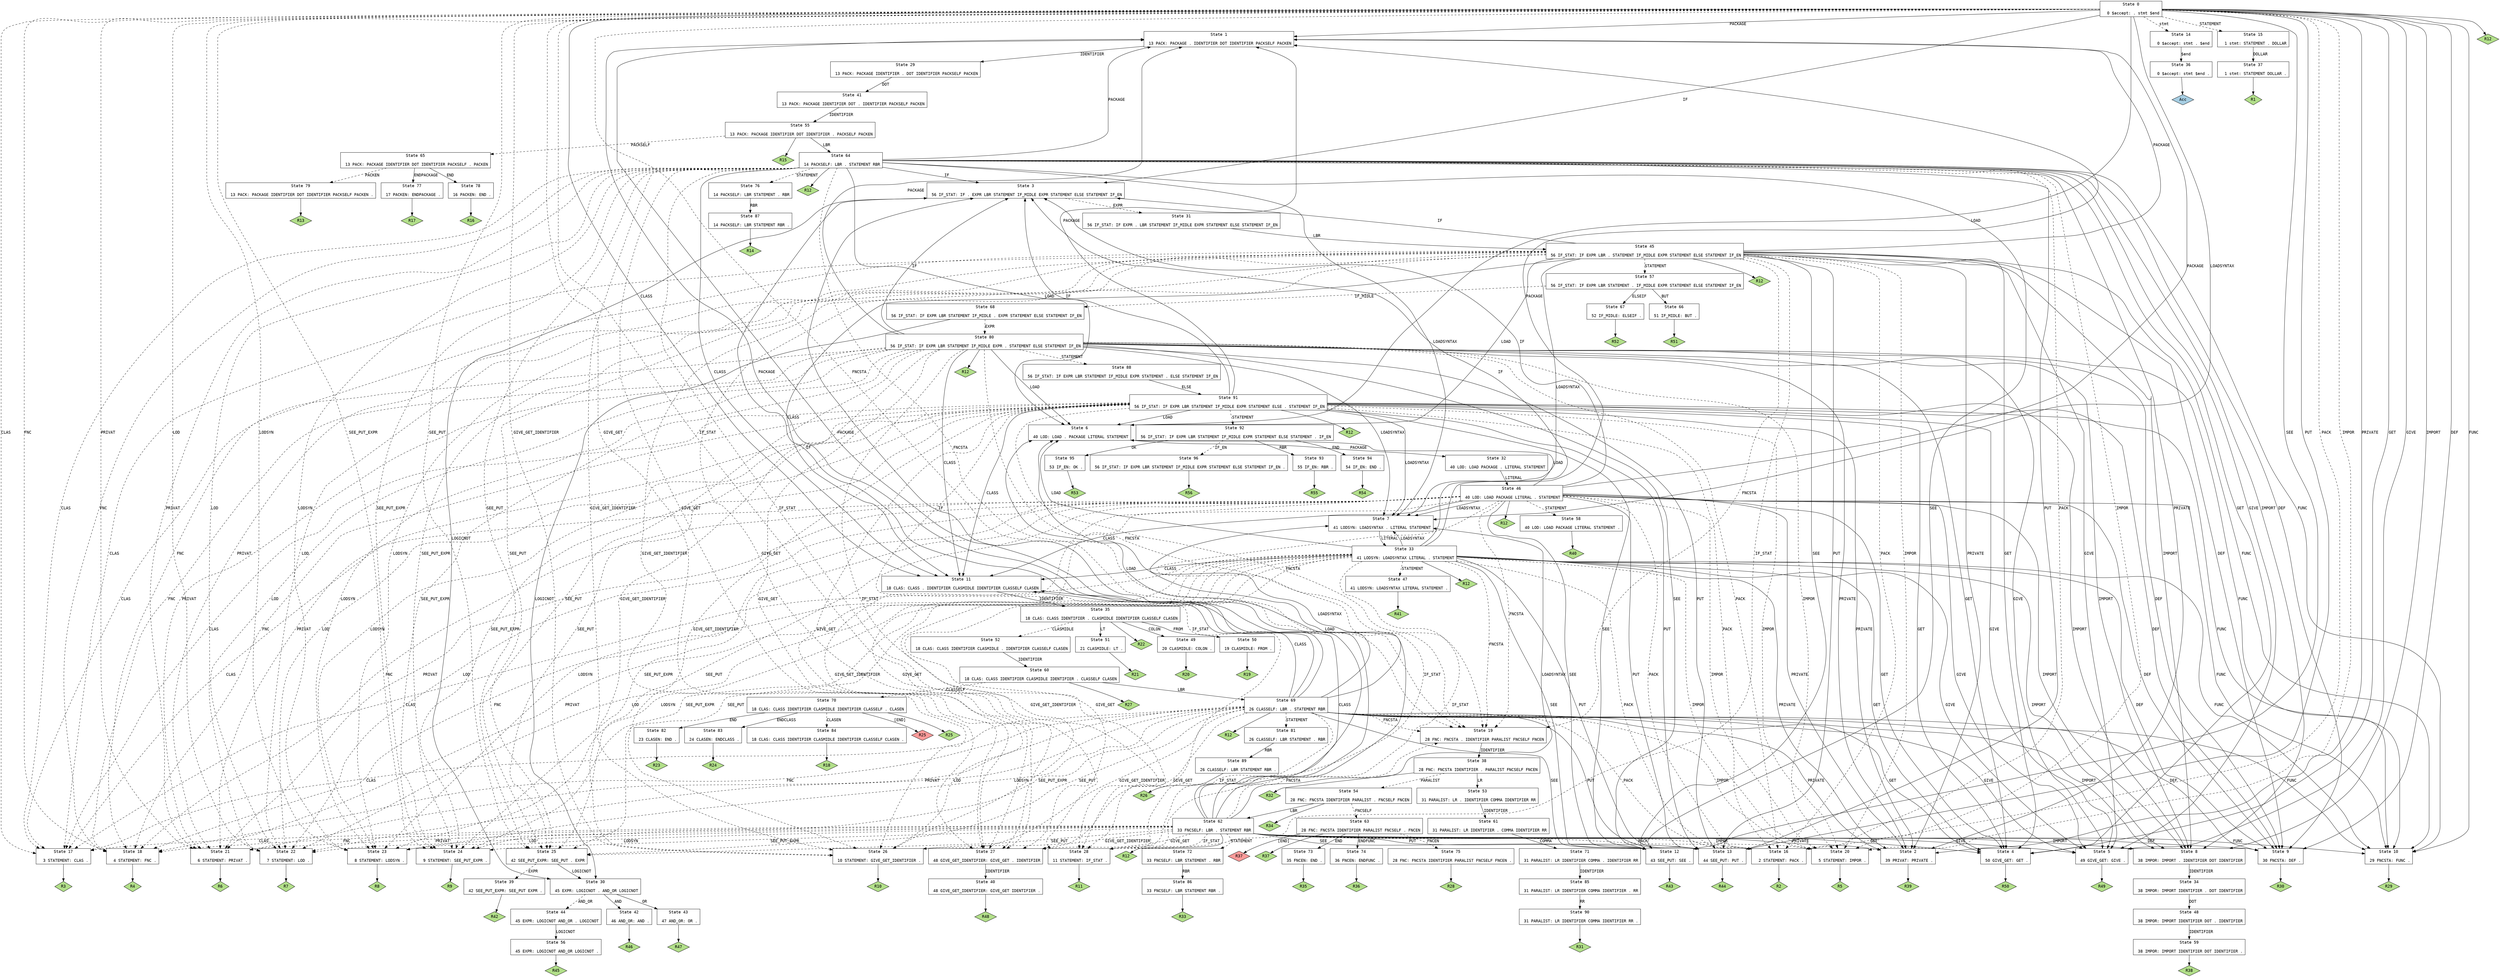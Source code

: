 // Generated by GNU Bison 3.0.4.
// Report bugs to <bug-bison@gnu.org>.
// Home page: <http://www.gnu.org/software/bison/>.

digraph "w7_1.y"
{
  node [fontname = courier, shape = box, colorscheme = paired6]
  edge [fontname = courier]

  0 [label="State 0\n\l  0 $accept: . stmt $end\l"]
  0 -> 1 [style=solid label="PACKAGE"]
  0 -> 2 [style=solid label="PRIVATE"]
  0 -> 3 [style=solid label="IF"]
  0 -> 4 [style=solid label="GET"]
  0 -> 5 [style=solid label="GIVE"]
  0 -> 6 [style=solid label="LOAD"]
  0 -> 7 [style=solid label="LOADSYNTAX"]
  0 -> 8 [style=solid label="IMPORT"]
  0 -> 9 [style=solid label="DEF"]
  0 -> 10 [style=solid label="FUNC"]
  0 -> 11 [style=solid label="CLASS"]
  0 -> 12 [style=solid label="SEE"]
  0 -> 13 [style=solid label="PUT"]
  0 -> 14 [style=dashed label="stmt"]
  0 -> 15 [style=dashed label="STATEMENT"]
  0 -> 16 [style=dashed label="PACK"]
  0 -> 17 [style=dashed label="CLAS"]
  0 -> 18 [style=dashed label="FNC"]
  0 -> 19 [style=dashed label="FNCSTA"]
  0 -> 20 [style=dashed label="IMPOR"]
  0 -> 21 [style=dashed label="PRIVAT"]
  0 -> 22 [style=dashed label="LOD"]
  0 -> 23 [style=dashed label="LODSYN"]
  0 -> 24 [style=dashed label="SEE_PUT_EXPR"]
  0 -> 25 [style=dashed label="SEE_PUT"]
  0 -> 26 [style=dashed label="GIVE_GET_IDENTIFIER"]
  0 -> 27 [style=dashed label="GIVE_GET"]
  0 -> 28 [style=dashed label="IF_STAT"]
  0 -> "0R12" [style=solid]
 "0R12" [label="R12", fillcolor=3, shape=diamond, style=filled]
  1 [label="State 1\n\l 13 PACK: PACKAGE . IDENTIFIER DOT IDENTIFIER PACKSELF PACKEN\l"]
  1 -> 29 [style=solid label="IDENTIFIER"]
  2 [label="State 2\n\l 39 PRIVAT: PRIVATE .\l"]
  2 -> "2R39" [style=solid]
 "2R39" [label="R39", fillcolor=3, shape=diamond, style=filled]
  3 [label="State 3\n\l 56 IF_STAT: IF . EXPR LBR STATEMENT IF_MIDLE EXPR STATEMENT ELSE STATEMENT IF_EN\l"]
  3 -> 30 [style=solid label="LOGICNOT"]
  3 -> 31 [style=dashed label="EXPR"]
  4 [label="State 4\n\l 50 GIVE_GET: GET .\l"]
  4 -> "4R50" [style=solid]
 "4R50" [label="R50", fillcolor=3, shape=diamond, style=filled]
  5 [label="State 5\n\l 49 GIVE_GET: GIVE .\l"]
  5 -> "5R49" [style=solid]
 "5R49" [label="R49", fillcolor=3, shape=diamond, style=filled]
  6 [label="State 6\n\l 40 LOD: LOAD . PACKAGE LITERAL STATEMENT\l"]
  6 -> 32 [style=solid label="PACKAGE"]
  7 [label="State 7\n\l 41 LODSYN: LOADSYNTAX . LITERAL STATEMENT\l"]
  7 -> 33 [style=solid label="LITERAL"]
  8 [label="State 8\n\l 38 IMPOR: IMPORT . IDENTIFIER DOT IDENTIFIER\l"]
  8 -> 34 [style=solid label="IDENTIFIER"]
  9 [label="State 9\n\l 30 FNCSTA: DEF .\l"]
  9 -> "9R30" [style=solid]
 "9R30" [label="R30", fillcolor=3, shape=diamond, style=filled]
  10 [label="State 10\n\l 29 FNCSTA: FUNC .\l"]
  10 -> "10R29" [style=solid]
 "10R29" [label="R29", fillcolor=3, shape=diamond, style=filled]
  11 [label="State 11\n\l 18 CLAS: CLASS . IDENTIFIER CLASMIDLE IDENTIFIER CLASSELF CLASEN\l"]
  11 -> 35 [style=solid label="IDENTIFIER"]
  12 [label="State 12\n\l 43 SEE_PUT: SEE .\l"]
  12 -> "12R43" [style=solid]
 "12R43" [label="R43", fillcolor=3, shape=diamond, style=filled]
  13 [label="State 13\n\l 44 SEE_PUT: PUT .\l"]
  13 -> "13R44" [style=solid]
 "13R44" [label="R44", fillcolor=3, shape=diamond, style=filled]
  14 [label="State 14\n\l  0 $accept: stmt . $end\l"]
  14 -> 36 [style=solid label="$end"]
  15 [label="State 15\n\l  1 stmt: STATEMENT . DOLLAR\l"]
  15 -> 37 [style=solid label="DOLLAR"]
  16 [label="State 16\n\l  2 STATEMENT: PACK .\l"]
  16 -> "16R2" [style=solid]
 "16R2" [label="R2", fillcolor=3, shape=diamond, style=filled]
  17 [label="State 17\n\l  3 STATEMENT: CLAS .\l"]
  17 -> "17R3" [style=solid]
 "17R3" [label="R3", fillcolor=3, shape=diamond, style=filled]
  18 [label="State 18\n\l  4 STATEMENT: FNC .\l"]
  18 -> "18R4" [style=solid]
 "18R4" [label="R4", fillcolor=3, shape=diamond, style=filled]
  19 [label="State 19\n\l 28 FNC: FNCSTA . IDENTIFIER PARALIST FNCSELF FNCEN\l"]
  19 -> 38 [style=solid label="IDENTIFIER"]
  20 [label="State 20\n\l  5 STATEMENT: IMPOR .\l"]
  20 -> "20R5" [style=solid]
 "20R5" [label="R5", fillcolor=3, shape=diamond, style=filled]
  21 [label="State 21\n\l  6 STATEMENT: PRIVAT .\l"]
  21 -> "21R6" [style=solid]
 "21R6" [label="R6", fillcolor=3, shape=diamond, style=filled]
  22 [label="State 22\n\l  7 STATEMENT: LOD .\l"]
  22 -> "22R7" [style=solid]
 "22R7" [label="R7", fillcolor=3, shape=diamond, style=filled]
  23 [label="State 23\n\l  8 STATEMENT: LODSYN .\l"]
  23 -> "23R8" [style=solid]
 "23R8" [label="R8", fillcolor=3, shape=diamond, style=filled]
  24 [label="State 24\n\l  9 STATEMENT: SEE_PUT_EXPR .\l"]
  24 -> "24R9" [style=solid]
 "24R9" [label="R9", fillcolor=3, shape=diamond, style=filled]
  25 [label="State 25\n\l 42 SEE_PUT_EXPR: SEE_PUT . EXPR\l"]
  25 -> 30 [style=solid label="LOGICNOT"]
  25 -> 39 [style=dashed label="EXPR"]
  26 [label="State 26\n\l 10 STATEMENT: GIVE_GET_IDENTIFIER .\l"]
  26 -> "26R10" [style=solid]
 "26R10" [label="R10", fillcolor=3, shape=diamond, style=filled]
  27 [label="State 27\n\l 48 GIVE_GET_IDENTIFIER: GIVE_GET . IDENTIFIER\l"]
  27 -> 40 [style=solid label="IDENTIFIER"]
  28 [label="State 28\n\l 11 STATEMENT: IF_STAT .\l"]
  28 -> "28R11" [style=solid]
 "28R11" [label="R11", fillcolor=3, shape=diamond, style=filled]
  29 [label="State 29\n\l 13 PACK: PACKAGE IDENTIFIER . DOT IDENTIFIER PACKSELF PACKEN\l"]
  29 -> 41 [style=solid label="DOT"]
  30 [label="State 30\n\l 45 EXPR: LOGICNOT . AND_OR LOGICNOT\l"]
  30 -> 42 [style=solid label="AND"]
  30 -> 43 [style=solid label="OR"]
  30 -> 44 [style=dashed label="AND_OR"]
  31 [label="State 31\n\l 56 IF_STAT: IF EXPR . LBR STATEMENT IF_MIDLE EXPR STATEMENT ELSE STATEMENT IF_EN\l"]
  31 -> 45 [style=solid label="LBR"]
  32 [label="State 32\n\l 40 LOD: LOAD PACKAGE . LITERAL STATEMENT\l"]
  32 -> 46 [style=solid label="LITERAL"]
  33 [label="State 33\n\l 41 LODSYN: LOADSYNTAX LITERAL . STATEMENT\l"]
  33 -> 1 [style=solid label="PACKAGE"]
  33 -> 2 [style=solid label="PRIVATE"]
  33 -> 3 [style=solid label="IF"]
  33 -> 4 [style=solid label="GET"]
  33 -> 5 [style=solid label="GIVE"]
  33 -> 6 [style=solid label="LOAD"]
  33 -> 7 [style=solid label="LOADSYNTAX"]
  33 -> 8 [style=solid label="IMPORT"]
  33 -> 9 [style=solid label="DEF"]
  33 -> 10 [style=solid label="FUNC"]
  33 -> 11 [style=solid label="CLASS"]
  33 -> 12 [style=solid label="SEE"]
  33 -> 13 [style=solid label="PUT"]
  33 -> 47 [style=dashed label="STATEMENT"]
  33 -> 16 [style=dashed label="PACK"]
  33 -> 17 [style=dashed label="CLAS"]
  33 -> 18 [style=dashed label="FNC"]
  33 -> 19 [style=dashed label="FNCSTA"]
  33 -> 20 [style=dashed label="IMPOR"]
  33 -> 21 [style=dashed label="PRIVAT"]
  33 -> 22 [style=dashed label="LOD"]
  33 -> 23 [style=dashed label="LODSYN"]
  33 -> 24 [style=dashed label="SEE_PUT_EXPR"]
  33 -> 25 [style=dashed label="SEE_PUT"]
  33 -> 26 [style=dashed label="GIVE_GET_IDENTIFIER"]
  33 -> 27 [style=dashed label="GIVE_GET"]
  33 -> 28 [style=dashed label="IF_STAT"]
  33 -> "33R12" [style=solid]
 "33R12" [label="R12", fillcolor=3, shape=diamond, style=filled]
  34 [label="State 34\n\l 38 IMPOR: IMPORT IDENTIFIER . DOT IDENTIFIER\l"]
  34 -> 48 [style=solid label="DOT"]
  35 [label="State 35\n\l 18 CLAS: CLASS IDENTIFIER . CLASMIDLE IDENTIFIER CLASSELF CLASEN\l"]
  35 -> 49 [style=solid label="COLON"]
  35 -> 50 [style=solid label="FROM"]
  35 -> 51 [style=solid label="LT"]
  35 -> 52 [style=dashed label="CLASMIDLE"]
  35 -> "35R22" [style=solid]
 "35R22" [label="R22", fillcolor=3, shape=diamond, style=filled]
  36 [label="State 36\n\l  0 $accept: stmt $end .\l"]
  36 -> "36R0" [style=solid]
 "36R0" [label="Acc", fillcolor=1, shape=diamond, style=filled]
  37 [label="State 37\n\l  1 stmt: STATEMENT DOLLAR .\l"]
  37 -> "37R1" [style=solid]
 "37R1" [label="R1", fillcolor=3, shape=diamond, style=filled]
  38 [label="State 38\n\l 28 FNC: FNCSTA IDENTIFIER . PARALIST FNCSELF FNCEN\l"]
  38 -> 53 [style=solid label="LR"]
  38 -> 54 [style=dashed label="PARALIST"]
  38 -> "38R32" [style=solid]
 "38R32" [label="R32", fillcolor=3, shape=diamond, style=filled]
  39 [label="State 39\n\l 42 SEE_PUT_EXPR: SEE_PUT EXPR .\l"]
  39 -> "39R42" [style=solid]
 "39R42" [label="R42", fillcolor=3, shape=diamond, style=filled]
  40 [label="State 40\n\l 48 GIVE_GET_IDENTIFIER: GIVE_GET IDENTIFIER .\l"]
  40 -> "40R48" [style=solid]
 "40R48" [label="R48", fillcolor=3, shape=diamond, style=filled]
  41 [label="State 41\n\l 13 PACK: PACKAGE IDENTIFIER DOT . IDENTIFIER PACKSELF PACKEN\l"]
  41 -> 55 [style=solid label="IDENTIFIER"]
  42 [label="State 42\n\l 46 AND_OR: AND .\l"]
  42 -> "42R46" [style=solid]
 "42R46" [label="R46", fillcolor=3, shape=diamond, style=filled]
  43 [label="State 43\n\l 47 AND_OR: OR .\l"]
  43 -> "43R47" [style=solid]
 "43R47" [label="R47", fillcolor=3, shape=diamond, style=filled]
  44 [label="State 44\n\l 45 EXPR: LOGICNOT AND_OR . LOGICNOT\l"]
  44 -> 56 [style=solid label="LOGICNOT"]
  45 [label="State 45\n\l 56 IF_STAT: IF EXPR LBR . STATEMENT IF_MIDLE EXPR STATEMENT ELSE STATEMENT IF_EN\l"]
  45 -> 1 [style=solid label="PACKAGE"]
  45 -> 2 [style=solid label="PRIVATE"]
  45 -> 3 [style=solid label="IF"]
  45 -> 4 [style=solid label="GET"]
  45 -> 5 [style=solid label="GIVE"]
  45 -> 6 [style=solid label="LOAD"]
  45 -> 7 [style=solid label="LOADSYNTAX"]
  45 -> 8 [style=solid label="IMPORT"]
  45 -> 9 [style=solid label="DEF"]
  45 -> 10 [style=solid label="FUNC"]
  45 -> 11 [style=solid label="CLASS"]
  45 -> 12 [style=solid label="SEE"]
  45 -> 13 [style=solid label="PUT"]
  45 -> 57 [style=dashed label="STATEMENT"]
  45 -> 16 [style=dashed label="PACK"]
  45 -> 17 [style=dashed label="CLAS"]
  45 -> 18 [style=dashed label="FNC"]
  45 -> 19 [style=dashed label="FNCSTA"]
  45 -> 20 [style=dashed label="IMPOR"]
  45 -> 21 [style=dashed label="PRIVAT"]
  45 -> 22 [style=dashed label="LOD"]
  45 -> 23 [style=dashed label="LODSYN"]
  45 -> 24 [style=dashed label="SEE_PUT_EXPR"]
  45 -> 25 [style=dashed label="SEE_PUT"]
  45 -> 26 [style=dashed label="GIVE_GET_IDENTIFIER"]
  45 -> 27 [style=dashed label="GIVE_GET"]
  45 -> 28 [style=dashed label="IF_STAT"]
  45 -> "45R12" [style=solid]
 "45R12" [label="R12", fillcolor=3, shape=diamond, style=filled]
  46 [label="State 46\n\l 40 LOD: LOAD PACKAGE LITERAL . STATEMENT\l"]
  46 -> 1 [style=solid label="PACKAGE"]
  46 -> 2 [style=solid label="PRIVATE"]
  46 -> 3 [style=solid label="IF"]
  46 -> 4 [style=solid label="GET"]
  46 -> 5 [style=solid label="GIVE"]
  46 -> 6 [style=solid label="LOAD"]
  46 -> 7 [style=solid label="LOADSYNTAX"]
  46 -> 8 [style=solid label="IMPORT"]
  46 -> 9 [style=solid label="DEF"]
  46 -> 10 [style=solid label="FUNC"]
  46 -> 11 [style=solid label="CLASS"]
  46 -> 12 [style=solid label="SEE"]
  46 -> 13 [style=solid label="PUT"]
  46 -> 58 [style=dashed label="STATEMENT"]
  46 -> 16 [style=dashed label="PACK"]
  46 -> 17 [style=dashed label="CLAS"]
  46 -> 18 [style=dashed label="FNC"]
  46 -> 19 [style=dashed label="FNCSTA"]
  46 -> 20 [style=dashed label="IMPOR"]
  46 -> 21 [style=dashed label="PRIVAT"]
  46 -> 22 [style=dashed label="LOD"]
  46 -> 23 [style=dashed label="LODSYN"]
  46 -> 24 [style=dashed label="SEE_PUT_EXPR"]
  46 -> 25 [style=dashed label="SEE_PUT"]
  46 -> 26 [style=dashed label="GIVE_GET_IDENTIFIER"]
  46 -> 27 [style=dashed label="GIVE_GET"]
  46 -> 28 [style=dashed label="IF_STAT"]
  46 -> "46R12" [style=solid]
 "46R12" [label="R12", fillcolor=3, shape=diamond, style=filled]
  47 [label="State 47\n\l 41 LODSYN: LOADSYNTAX LITERAL STATEMENT .\l"]
  47 -> "47R41" [style=solid]
 "47R41" [label="R41", fillcolor=3, shape=diamond, style=filled]
  48 [label="State 48\n\l 38 IMPOR: IMPORT IDENTIFIER DOT . IDENTIFIER\l"]
  48 -> 59 [style=solid label="IDENTIFIER"]
  49 [label="State 49\n\l 20 CLASMIDLE: COLON .\l"]
  49 -> "49R20" [style=solid]
 "49R20" [label="R20", fillcolor=3, shape=diamond, style=filled]
  50 [label="State 50\n\l 19 CLASMIDLE: FROM .\l"]
  50 -> "50R19" [style=solid]
 "50R19" [label="R19", fillcolor=3, shape=diamond, style=filled]
  51 [label="State 51\n\l 21 CLASMIDLE: LT .\l"]
  51 -> "51R21" [style=solid]
 "51R21" [label="R21", fillcolor=3, shape=diamond, style=filled]
  52 [label="State 52\n\l 18 CLAS: CLASS IDENTIFIER CLASMIDLE . IDENTIFIER CLASSELF CLASEN\l"]
  52 -> 60 [style=solid label="IDENTIFIER"]
  53 [label="State 53\n\l 31 PARALIST: LR . IDENTIFIER COMMA IDENTIFIER RR\l"]
  53 -> 61 [style=solid label="IDENTIFIER"]
  54 [label="State 54\n\l 28 FNC: FNCSTA IDENTIFIER PARALIST . FNCSELF FNCEN\l"]
  54 -> 62 [style=solid label="LBR"]
  54 -> 63 [style=dashed label="FNCSELF"]
  54 -> "54R34" [style=solid]
 "54R34" [label="R34", fillcolor=3, shape=diamond, style=filled]
  55 [label="State 55\n\l 13 PACK: PACKAGE IDENTIFIER DOT IDENTIFIER . PACKSELF PACKEN\l"]
  55 -> 64 [style=solid label="LBR"]
  55 -> 65 [style=dashed label="PACKSELF"]
  55 -> "55R15" [style=solid]
 "55R15" [label="R15", fillcolor=3, shape=diamond, style=filled]
  56 [label="State 56\n\l 45 EXPR: LOGICNOT AND_OR LOGICNOT .\l"]
  56 -> "56R45" [style=solid]
 "56R45" [label="R45", fillcolor=3, shape=diamond, style=filled]
  57 [label="State 57\n\l 56 IF_STAT: IF EXPR LBR STATEMENT . IF_MIDLE EXPR STATEMENT ELSE STATEMENT IF_EN\l"]
  57 -> 66 [style=solid label="BUT"]
  57 -> 67 [style=solid label="ELSEIF"]
  57 -> 68 [style=dashed label="IF_MIDLE"]
  58 [label="State 58\n\l 40 LOD: LOAD PACKAGE LITERAL STATEMENT .\l"]
  58 -> "58R40" [style=solid]
 "58R40" [label="R40", fillcolor=3, shape=diamond, style=filled]
  59 [label="State 59\n\l 38 IMPOR: IMPORT IDENTIFIER DOT IDENTIFIER .\l"]
  59 -> "59R38" [style=solid]
 "59R38" [label="R38", fillcolor=3, shape=diamond, style=filled]
  60 [label="State 60\n\l 18 CLAS: CLASS IDENTIFIER CLASMIDLE IDENTIFIER . CLASSELF CLASEN\l"]
  60 -> 69 [style=solid label="LBR"]
  60 -> 70 [style=dashed label="CLASSELF"]
  60 -> "60R27" [style=solid]
 "60R27" [label="R27", fillcolor=3, shape=diamond, style=filled]
  61 [label="State 61\n\l 31 PARALIST: LR IDENTIFIER . COMMA IDENTIFIER RR\l"]
  61 -> 71 [style=solid label="COMMA"]
  62 [label="State 62\n\l 33 FNCSELF: LBR . STATEMENT RBR\l"]
  62 -> 1 [style=solid label="PACKAGE"]
  62 -> 2 [style=solid label="PRIVATE"]
  62 -> 3 [style=solid label="IF"]
  62 -> 4 [style=solid label="GET"]
  62 -> 5 [style=solid label="GIVE"]
  62 -> 6 [style=solid label="LOAD"]
  62 -> 7 [style=solid label="LOADSYNTAX"]
  62 -> 8 [style=solid label="IMPORT"]
  62 -> 9 [style=solid label="DEF"]
  62 -> 10 [style=solid label="FUNC"]
  62 -> 11 [style=solid label="CLASS"]
  62 -> 12 [style=solid label="SEE"]
  62 -> 13 [style=solid label="PUT"]
  62 -> 72 [style=dashed label="STATEMENT"]
  62 -> 16 [style=dashed label="PACK"]
  62 -> 17 [style=dashed label="CLAS"]
  62 -> 18 [style=dashed label="FNC"]
  62 -> 19 [style=dashed label="FNCSTA"]
  62 -> 20 [style=dashed label="IMPOR"]
  62 -> 21 [style=dashed label="PRIVAT"]
  62 -> 22 [style=dashed label="LOD"]
  62 -> 23 [style=dashed label="LODSYN"]
  62 -> 24 [style=dashed label="SEE_PUT_EXPR"]
  62 -> 25 [style=dashed label="SEE_PUT"]
  62 -> 26 [style=dashed label="GIVE_GET_IDENTIFIER"]
  62 -> 27 [style=dashed label="GIVE_GET"]
  62 -> 28 [style=dashed label="IF_STAT"]
  62 -> "62R12" [style=solid]
 "62R12" [label="R12", fillcolor=3, shape=diamond, style=filled]
  63 [label="State 63\n\l 28 FNC: FNCSTA IDENTIFIER PARALIST FNCSELF . FNCEN\l"]
  63 -> 73 [style=solid label="END"]
  63 -> 74 [style=solid label="ENDFUNC"]
  63 -> 75 [style=dashed label="FNCEN"]
  63 -> "63R37d" [label="[END]", style=solid]
 "63R37d" [label="R37", fillcolor=5, shape=diamond, style=filled]
  63 -> "63R37" [style=solid]
 "63R37" [label="R37", fillcolor=3, shape=diamond, style=filled]
  64 [label="State 64\n\l 14 PACKSELF: LBR . STATEMENT RBR\l"]
  64 -> 1 [style=solid label="PACKAGE"]
  64 -> 2 [style=solid label="PRIVATE"]
  64 -> 3 [style=solid label="IF"]
  64 -> 4 [style=solid label="GET"]
  64 -> 5 [style=solid label="GIVE"]
  64 -> 6 [style=solid label="LOAD"]
  64 -> 7 [style=solid label="LOADSYNTAX"]
  64 -> 8 [style=solid label="IMPORT"]
  64 -> 9 [style=solid label="DEF"]
  64 -> 10 [style=solid label="FUNC"]
  64 -> 11 [style=solid label="CLASS"]
  64 -> 12 [style=solid label="SEE"]
  64 -> 13 [style=solid label="PUT"]
  64 -> 76 [style=dashed label="STATEMENT"]
  64 -> 16 [style=dashed label="PACK"]
  64 -> 17 [style=dashed label="CLAS"]
  64 -> 18 [style=dashed label="FNC"]
  64 -> 19 [style=dashed label="FNCSTA"]
  64 -> 20 [style=dashed label="IMPOR"]
  64 -> 21 [style=dashed label="PRIVAT"]
  64 -> 22 [style=dashed label="LOD"]
  64 -> 23 [style=dashed label="LODSYN"]
  64 -> 24 [style=dashed label="SEE_PUT_EXPR"]
  64 -> 25 [style=dashed label="SEE_PUT"]
  64 -> 26 [style=dashed label="GIVE_GET_IDENTIFIER"]
  64 -> 27 [style=dashed label="GIVE_GET"]
  64 -> 28 [style=dashed label="IF_STAT"]
  64 -> "64R12" [style=solid]
 "64R12" [label="R12", fillcolor=3, shape=diamond, style=filled]
  65 [label="State 65\n\l 13 PACK: PACKAGE IDENTIFIER DOT IDENTIFIER PACKSELF . PACKEN\l"]
  65 -> 77 [style=solid label="ENDPACKAGE"]
  65 -> 78 [style=solid label="END"]
  65 -> 79 [style=dashed label="PACKEN"]
  66 [label="State 66\n\l 51 IF_MIDLE: BUT .\l"]
  66 -> "66R51" [style=solid]
 "66R51" [label="R51", fillcolor=3, shape=diamond, style=filled]
  67 [label="State 67\n\l 52 IF_MIDLE: ELSEIF .\l"]
  67 -> "67R52" [style=solid]
 "67R52" [label="R52", fillcolor=3, shape=diamond, style=filled]
  68 [label="State 68\n\l 56 IF_STAT: IF EXPR LBR STATEMENT IF_MIDLE . EXPR STATEMENT ELSE STATEMENT IF_EN\l"]
  68 -> 30 [style=solid label="LOGICNOT"]
  68 -> 80 [style=dashed label="EXPR"]
  69 [label="State 69\n\l 26 CLASSELF: LBR . STATEMENT RBR\l"]
  69 -> 1 [style=solid label="PACKAGE"]
  69 -> 2 [style=solid label="PRIVATE"]
  69 -> 3 [style=solid label="IF"]
  69 -> 4 [style=solid label="GET"]
  69 -> 5 [style=solid label="GIVE"]
  69 -> 6 [style=solid label="LOAD"]
  69 -> 7 [style=solid label="LOADSYNTAX"]
  69 -> 8 [style=solid label="IMPORT"]
  69 -> 9 [style=solid label="DEF"]
  69 -> 10 [style=solid label="FUNC"]
  69 -> 11 [style=solid label="CLASS"]
  69 -> 12 [style=solid label="SEE"]
  69 -> 13 [style=solid label="PUT"]
  69 -> 81 [style=dashed label="STATEMENT"]
  69 -> 16 [style=dashed label="PACK"]
  69 -> 17 [style=dashed label="CLAS"]
  69 -> 18 [style=dashed label="FNC"]
  69 -> 19 [style=dashed label="FNCSTA"]
  69 -> 20 [style=dashed label="IMPOR"]
  69 -> 21 [style=dashed label="PRIVAT"]
  69 -> 22 [style=dashed label="LOD"]
  69 -> 23 [style=dashed label="LODSYN"]
  69 -> 24 [style=dashed label="SEE_PUT_EXPR"]
  69 -> 25 [style=dashed label="SEE_PUT"]
  69 -> 26 [style=dashed label="GIVE_GET_IDENTIFIER"]
  69 -> 27 [style=dashed label="GIVE_GET"]
  69 -> 28 [style=dashed label="IF_STAT"]
  69 -> "69R12" [style=solid]
 "69R12" [label="R12", fillcolor=3, shape=diamond, style=filled]
  70 [label="State 70\n\l 18 CLAS: CLASS IDENTIFIER CLASMIDLE IDENTIFIER CLASSELF . CLASEN\l"]
  70 -> 82 [style=solid label="END"]
  70 -> 83 [style=solid label="ENDCLASS"]
  70 -> 84 [style=dashed label="CLASEN"]
  70 -> "70R25d" [label="[END]", style=solid]
 "70R25d" [label="R25", fillcolor=5, shape=diamond, style=filled]
  70 -> "70R25" [style=solid]
 "70R25" [label="R25", fillcolor=3, shape=diamond, style=filled]
  71 [label="State 71\n\l 31 PARALIST: LR IDENTIFIER COMMA . IDENTIFIER RR\l"]
  71 -> 85 [style=solid label="IDENTIFIER"]
  72 [label="State 72\n\l 33 FNCSELF: LBR STATEMENT . RBR\l"]
  72 -> 86 [style=solid label="RBR"]
  73 [label="State 73\n\l 35 FNCEN: END .\l"]
  73 -> "73R35" [style=solid]
 "73R35" [label="R35", fillcolor=3, shape=diamond, style=filled]
  74 [label="State 74\n\l 36 FNCEN: ENDFUNC .\l"]
  74 -> "74R36" [style=solid]
 "74R36" [label="R36", fillcolor=3, shape=diamond, style=filled]
  75 [label="State 75\n\l 28 FNC: FNCSTA IDENTIFIER PARALIST FNCSELF FNCEN .\l"]
  75 -> "75R28" [style=solid]
 "75R28" [label="R28", fillcolor=3, shape=diamond, style=filled]
  76 [label="State 76\n\l 14 PACKSELF: LBR STATEMENT . RBR\l"]
  76 -> 87 [style=solid label="RBR"]
  77 [label="State 77\n\l 17 PACKEN: ENDPACKAGE .\l"]
  77 -> "77R17" [style=solid]
 "77R17" [label="R17", fillcolor=3, shape=diamond, style=filled]
  78 [label="State 78\n\l 16 PACKEN: END .\l"]
  78 -> "78R16" [style=solid]
 "78R16" [label="R16", fillcolor=3, shape=diamond, style=filled]
  79 [label="State 79\n\l 13 PACK: PACKAGE IDENTIFIER DOT IDENTIFIER PACKSELF PACKEN .\l"]
  79 -> "79R13" [style=solid]
 "79R13" [label="R13", fillcolor=3, shape=diamond, style=filled]
  80 [label="State 80\n\l 56 IF_STAT: IF EXPR LBR STATEMENT IF_MIDLE EXPR . STATEMENT ELSE STATEMENT IF_EN\l"]
  80 -> 1 [style=solid label="PACKAGE"]
  80 -> 2 [style=solid label="PRIVATE"]
  80 -> 3 [style=solid label="IF"]
  80 -> 4 [style=solid label="GET"]
  80 -> 5 [style=solid label="GIVE"]
  80 -> 6 [style=solid label="LOAD"]
  80 -> 7 [style=solid label="LOADSYNTAX"]
  80 -> 8 [style=solid label="IMPORT"]
  80 -> 9 [style=solid label="DEF"]
  80 -> 10 [style=solid label="FUNC"]
  80 -> 11 [style=solid label="CLASS"]
  80 -> 12 [style=solid label="SEE"]
  80 -> 13 [style=solid label="PUT"]
  80 -> 88 [style=dashed label="STATEMENT"]
  80 -> 16 [style=dashed label="PACK"]
  80 -> 17 [style=dashed label="CLAS"]
  80 -> 18 [style=dashed label="FNC"]
  80 -> 19 [style=dashed label="FNCSTA"]
  80 -> 20 [style=dashed label="IMPOR"]
  80 -> 21 [style=dashed label="PRIVAT"]
  80 -> 22 [style=dashed label="LOD"]
  80 -> 23 [style=dashed label="LODSYN"]
  80 -> 24 [style=dashed label="SEE_PUT_EXPR"]
  80 -> 25 [style=dashed label="SEE_PUT"]
  80 -> 26 [style=dashed label="GIVE_GET_IDENTIFIER"]
  80 -> 27 [style=dashed label="GIVE_GET"]
  80 -> 28 [style=dashed label="IF_STAT"]
  80 -> "80R12" [style=solid]
 "80R12" [label="R12", fillcolor=3, shape=diamond, style=filled]
  81 [label="State 81\n\l 26 CLASSELF: LBR STATEMENT . RBR\l"]
  81 -> 89 [style=solid label="RBR"]
  82 [label="State 82\n\l 23 CLASEN: END .\l"]
  82 -> "82R23" [style=solid]
 "82R23" [label="R23", fillcolor=3, shape=diamond, style=filled]
  83 [label="State 83\n\l 24 CLASEN: ENDCLASS .\l"]
  83 -> "83R24" [style=solid]
 "83R24" [label="R24", fillcolor=3, shape=diamond, style=filled]
  84 [label="State 84\n\l 18 CLAS: CLASS IDENTIFIER CLASMIDLE IDENTIFIER CLASSELF CLASEN .\l"]
  84 -> "84R18" [style=solid]
 "84R18" [label="R18", fillcolor=3, shape=diamond, style=filled]
  85 [label="State 85\n\l 31 PARALIST: LR IDENTIFIER COMMA IDENTIFIER . RR\l"]
  85 -> 90 [style=solid label="RR"]
  86 [label="State 86\n\l 33 FNCSELF: LBR STATEMENT RBR .\l"]
  86 -> "86R33" [style=solid]
 "86R33" [label="R33", fillcolor=3, shape=diamond, style=filled]
  87 [label="State 87\n\l 14 PACKSELF: LBR STATEMENT RBR .\l"]
  87 -> "87R14" [style=solid]
 "87R14" [label="R14", fillcolor=3, shape=diamond, style=filled]
  88 [label="State 88\n\l 56 IF_STAT: IF EXPR LBR STATEMENT IF_MIDLE EXPR STATEMENT . ELSE STATEMENT IF_EN\l"]
  88 -> 91 [style=solid label="ELSE"]
  89 [label="State 89\n\l 26 CLASSELF: LBR STATEMENT RBR .\l"]
  89 -> "89R26" [style=solid]
 "89R26" [label="R26", fillcolor=3, shape=diamond, style=filled]
  90 [label="State 90\n\l 31 PARALIST: LR IDENTIFIER COMMA IDENTIFIER RR .\l"]
  90 -> "90R31" [style=solid]
 "90R31" [label="R31", fillcolor=3, shape=diamond, style=filled]
  91 [label="State 91\n\l 56 IF_STAT: IF EXPR LBR STATEMENT IF_MIDLE EXPR STATEMENT ELSE . STATEMENT IF_EN\l"]
  91 -> 1 [style=solid label="PACKAGE"]
  91 -> 2 [style=solid label="PRIVATE"]
  91 -> 3 [style=solid label="IF"]
  91 -> 4 [style=solid label="GET"]
  91 -> 5 [style=solid label="GIVE"]
  91 -> 6 [style=solid label="LOAD"]
  91 -> 7 [style=solid label="LOADSYNTAX"]
  91 -> 8 [style=solid label="IMPORT"]
  91 -> 9 [style=solid label="DEF"]
  91 -> 10 [style=solid label="FUNC"]
  91 -> 11 [style=solid label="CLASS"]
  91 -> 12 [style=solid label="SEE"]
  91 -> 13 [style=solid label="PUT"]
  91 -> 92 [style=dashed label="STATEMENT"]
  91 -> 16 [style=dashed label="PACK"]
  91 -> 17 [style=dashed label="CLAS"]
  91 -> 18 [style=dashed label="FNC"]
  91 -> 19 [style=dashed label="FNCSTA"]
  91 -> 20 [style=dashed label="IMPOR"]
  91 -> 21 [style=dashed label="PRIVAT"]
  91 -> 22 [style=dashed label="LOD"]
  91 -> 23 [style=dashed label="LODSYN"]
  91 -> 24 [style=dashed label="SEE_PUT_EXPR"]
  91 -> 25 [style=dashed label="SEE_PUT"]
  91 -> 26 [style=dashed label="GIVE_GET_IDENTIFIER"]
  91 -> 27 [style=dashed label="GIVE_GET"]
  91 -> 28 [style=dashed label="IF_STAT"]
  91 -> "91R12" [style=solid]
 "91R12" [label="R12", fillcolor=3, shape=diamond, style=filled]
  92 [label="State 92\n\l 56 IF_STAT: IF EXPR LBR STATEMENT IF_MIDLE EXPR STATEMENT ELSE STATEMENT . IF_EN\l"]
  92 -> 93 [style=solid label="RBR"]
  92 -> 94 [style=solid label="END"]
  92 -> 95 [style=solid label="OK"]
  92 -> 96 [style=dashed label="IF_EN"]
  93 [label="State 93\n\l 55 IF_EN: RBR .\l"]
  93 -> "93R55" [style=solid]
 "93R55" [label="R55", fillcolor=3, shape=diamond, style=filled]
  94 [label="State 94\n\l 54 IF_EN: END .\l"]
  94 -> "94R54" [style=solid]
 "94R54" [label="R54", fillcolor=3, shape=diamond, style=filled]
  95 [label="State 95\n\l 53 IF_EN: OK .\l"]
  95 -> "95R53" [style=solid]
 "95R53" [label="R53", fillcolor=3, shape=diamond, style=filled]
  96 [label="State 96\n\l 56 IF_STAT: IF EXPR LBR STATEMENT IF_MIDLE EXPR STATEMENT ELSE STATEMENT IF_EN .\l"]
  96 -> "96R56" [style=solid]
 "96R56" [label="R56", fillcolor=3, shape=diamond, style=filled]
}
